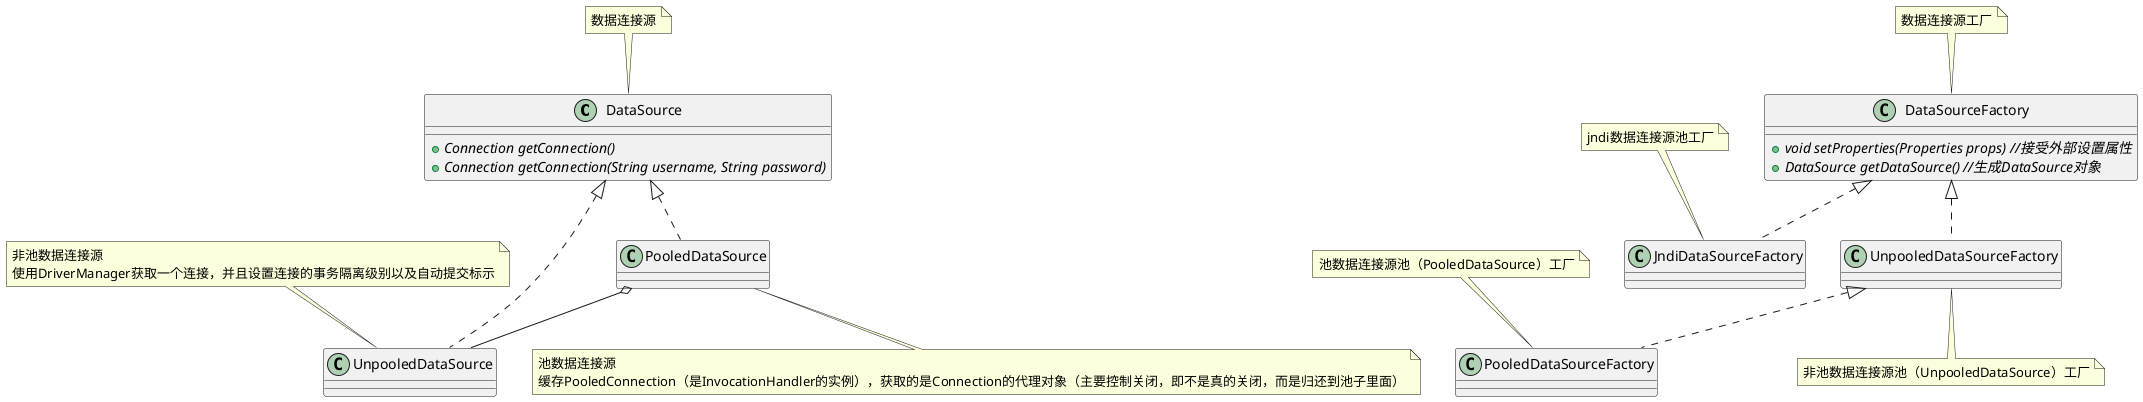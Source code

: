 @startuml

DataSource : +{abstract} Connection getConnection()
DataSource : +{abstract} Connection getConnection(String username, String password)

note top of DataSource
    数据连接源
end note

''''''''''''''''''''''''''''''''''''''''''''''''
class UnpooledDataSource implements DataSource

note top of UnpooledDataSource
    非池数据连接源
    使用DriverManager获取一个连接，并且设置连接的事务隔离级别以及自动提交标示
end note

''''''''''''''''''''''''''''''''''''''''''''''''
class PooledDataSource implements DataSource
PooledDataSource o-- UnpooledDataSource

note bottom of PooledDataSource
    池数据连接源
    缓存PooledConnection（是InvocationHandler的实例），获取的是Connection的代理对象（主要控制关闭，即不是真的关闭，而是归还到池子里面）
end note

''''''''''''''''''''''''''''''''''''''''''''''''
DataSourceFactory : +{abstract} void setProperties(Properties props) //接受外部设置属性
DataSourceFactory : +{abstract}DataSource getDataSource() //生成DataSource对象

note top of DataSourceFactory
    数据连接源工厂
end note

''''''''''''''''''''''''''''''''''''''''''''''''
class UnpooledDataSourceFactory implements DataSourceFactory

note bottom of UnpooledDataSourceFactory
    非池数据连接源池（UnpooledDataSource）工厂
end note

''''''''''''''''''''''''''''''''''''''''''''''''
class PooledDataSourceFactory implements UnpooledDataSourceFactory

note top of PooledDataSourceFactory
    池数据连接源池（PooledDataSource）工厂
end note

''''''''''''''''''''''''''''''''''''''''''''''''
class JndiDataSourceFactory implements DataSourceFactory

note top of JndiDataSourceFactory
    jndi数据连接源池工厂
end note

@enduml